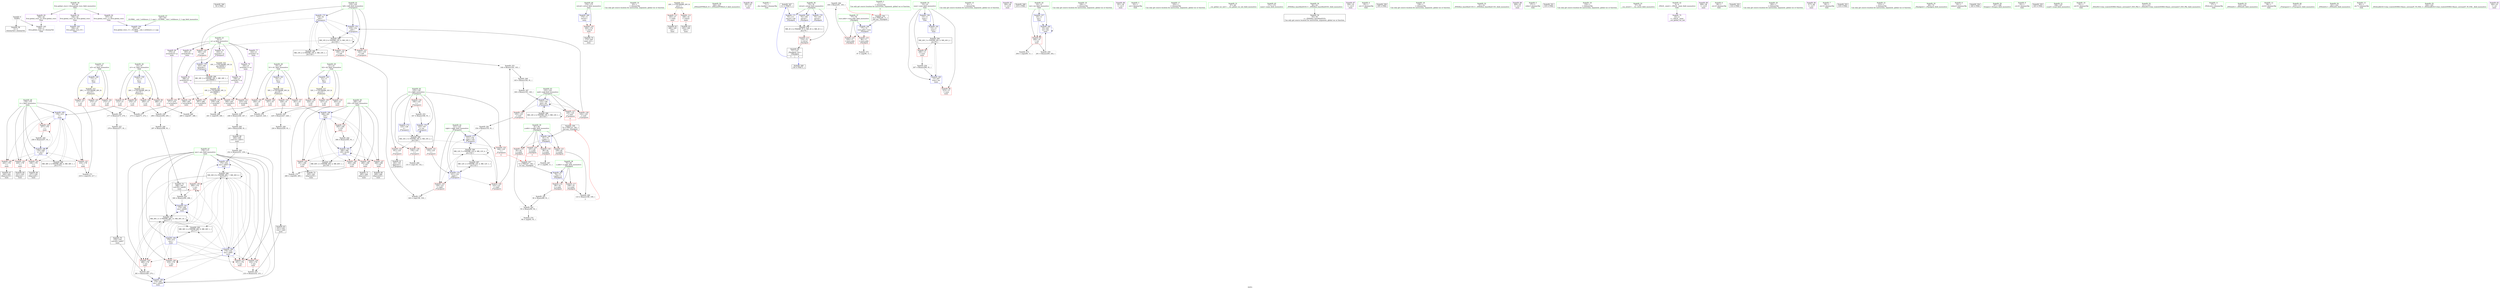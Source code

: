 digraph "SVFG" {
	label="SVFG";

	Node0x55bb566924a0 [shape=record,color=grey,label="{NodeID: 0\nNullPtr}"];
	Node0x55bb566924a0 -> Node0x55bb566b5070[style=solid];
	Node0x55bb566924a0 -> Node0x55bb566bb9f0[style=solid];
	Node0x55bb563a1550 [shape=record,color=black,label="{NodeID: 346\n54 = PHI()\n}"];
	Node0x55bb566b8090 [shape=record,color=grey,label="{NodeID: 263\n248 = Binary(246, 247, )\n}"];
	Node0x55bb566b8090 -> Node0x55bb566b8390[style=solid];
	Node0x55bb566bc650 [shape=record,color=blue,label="{NodeID: 180\n174\<--11\nretval\<--\nmain\n}"];
	Node0x55bb566bc650 -> Node0x55bb566ba010[style=dashed];
	Node0x55bb566b3780 [shape=record,color=red,label="{NodeID: 97\n213\<--15\n\<--a1\nmain\n}"];
	Node0x55bb566b3780 -> Node0x55bb566bca60[style=solid];
	Node0x55bb566a95c0 [shape=record,color=green,label="{NodeID: 14\n43\<--1\n\<--dummyObj\nCan only get source location for instruction, argument, global var or function.}"];
	Node0x55bb566c5120 [shape=record,color=grey,label="{NodeID: 277\n273 = cmp(271, 272, )\n}"];
	Node0x55bb566b42e0 [shape=record,color=red,label="{NodeID: 111\n183\<--27\n\<--stdin\nmain\n}"];
	Node0x55bb566b42e0 -> Node0x55bb566b5410[style=solid];
	Node0x55bb566b2550 [shape=record,color=green,label="{NodeID: 28\n19\<--20\nb1\<--b1_field_insensitive\nGlob }"];
	Node0x55bb566b2550 -> Node0x55bb566b3d30[style=solid];
	Node0x55bb566b2550 -> Node0x55bb566b3e00[style=solid];
	Node0x55bb566b2550 -> Node0x55bb566b3ed0[style=solid];
	Node0x55bb566b2550 -> Node0x55bb566b3fa0[style=solid];
	Node0x55bb566b2550 -> Node0x55bb566bb5f0[style=solid];
	Node0x55bb566b97f0 [shape=record,color=red,label="{NodeID: 125\n139\<--121\n\<--right\n_Z7preparev\n}"];
	Node0x55bb566b97f0 -> Node0x55bb566b8b10[style=solid];
	Node0x55bb566b31a0 [shape=record,color=green,label="{NodeID: 42\n121\<--122\nright\<--right_field_insensitive\n_Z7preparev\n}"];
	Node0x55bb566b31a0 -> Node0x55bb566b97f0[style=solid];
	Node0x55bb566b31a0 -> Node0x55bb566b98c0[style=solid];
	Node0x55bb566b31a0 -> Node0x55bb566bc170[style=solid];
	Node0x55bb566b31a0 -> Node0x55bb566bc3e0[style=solid];
	Node0x55bb566ba350 [shape=record,color=red,label="{NodeID: 139\n299\<--176\n\<--ans\nmain\n}"];
	Node0x55bb566ba350 -> Node0x55bb566c1890[style=solid];
	Node0x55bb566b4e70 [shape=record,color=green,label="{NodeID: 56\n326\<--327\n_ZNSolsEPFRSoS_E\<--_ZNSolsEPFRSoS_E_field_insensitive\n}"];
	Node0x55bb566baeb0 [shape=record,color=red,label="{NodeID: 153\n246\<--245\n\<--arrayidx11\nmain\n}"];
	Node0x55bb566baeb0 -> Node0x55bb566b8090[style=solid];
	Node0x55bb566b5a90 [shape=record,color=black,label="{NodeID: 70\n279\<--278\nconv28\<--add27\nmain\n}"];
	Node0x55bb566b5a90 -> Node0x55bb566c0e10[style=solid];
	Node0x55bb566c1890 [shape=record,color=grey,label="{NodeID: 250\n300 = Binary(299, 298, )\n}"];
	Node0x55bb566c1890 -> Node0x55bb566bcf40[style=solid];
	Node0x55bb566bbbc0 [shape=record,color=blue,label="{NodeID: 167\n79\<--73\nx.addr\<--x\n_Z5judgeiii\n}"];
	Node0x55bb566bbbc0 -> Node0x55bb566b90a0[style=dashed];
	Node0x55bb566bbbc0 -> Node0x55bb566b9170[style=dashed];
	Node0x55bb566b65f0 [shape=record,color=purple,label="{NodeID: 84\n185\<--25\n\<--.str.1\nmain\n}"];
	Node0x55bb566aa770 [shape=record,color=green,label="{NodeID: 1\n7\<--1\n__dso_handle\<--dummyObj\nGlob }"];
	Node0x55bb566e6e60 [shape=record,color=black,label="{NodeID: 347\n111 = PHI(71, )\n}"];
	Node0x55bb566e6e60 -> Node0x55bb566bbf00[style=solid];
	Node0x55bb566b8210 [shape=record,color=grey,label="{NodeID: 264\n106 = Binary(91, 105, )\n|{<s0>3}}"];
	Node0x55bb566b8210:s0 -> Node0x55bb566e7790[style=solid,color=red];
	Node0x55bb566bc720 [shape=record,color=blue,label="{NodeID: 181\n13\<--11\nnum\<--\nmain\n}"];
	Node0x55bb566bc720 -> Node0x55bb566d3110[style=dashed];
	Node0x55bb566b3850 [shape=record,color=red,label="{NodeID: 98\n276\<--15\n\<--a1\nmain\n}"];
	Node0x55bb566b3850 -> Node0x55bb566c2490[style=solid];
	Node0x55bb566a9690 [shape=record,color=green,label="{NodeID: 15\n91\<--1\n\<--dummyObj\nCan only get source location for instruction, argument, global var or function.}"];
	Node0x55bb566b43b0 [shape=record,color=red,label="{NodeID: 112\n189\<--32\n\<--stdout\nmain\n}"];
	Node0x55bb566b43b0 -> Node0x55bb566b54e0[style=solid];
	Node0x55bb566b2620 [shape=record,color=green,label="{NodeID: 29\n21\<--22\nb2\<--b2_field_insensitive\nGlob }"];
	Node0x55bb566b2620 -> Node0x55bb566b4070[style=solid];
	Node0x55bb566b2620 -> Node0x55bb566b4140[style=solid];
	Node0x55bb566b2620 -> Node0x55bb566b4210[style=solid];
	Node0x55bb566b2620 -> Node0x55bb566bb6f0[style=solid];
	Node0x55bb566b98c0 [shape=record,color=red,label="{NodeID: 126\n143\<--121\n\<--right\n_Z7preparev\n}"];
	Node0x55bb566b98c0 -> Node0x55bb566c1a10[style=solid];
	Node0x55bb566b3270 [shape=record,color=green,label="{NodeID: 43\n123\<--124\nmid\<--mid_field_insensitive\n_Z7preparev\n}"];
	Node0x55bb566b3270 -> Node0x55bb566b9990[style=solid];
	Node0x55bb566b3270 -> Node0x55bb566b9a60[style=solid];
	Node0x55bb566b3270 -> Node0x55bb566b9b30[style=solid];
	Node0x55bb566b3270 -> Node0x55bb566bc240[style=solid];
	Node0x55bb566ba420 [shape=record,color=red,label="{NodeID: 140\n319\<--176\n\<--ans\nmain\n}"];
	Node0x55bb566b4f70 [shape=record,color=green,label="{NodeID: 57\n44\<--352\n_GLOBAL__sub_I_withleave_2_1.cpp\<--_GLOBAL__sub_I_withleave_2_1.cpp_field_insensitive\n}"];
	Node0x55bb566b4f70 -> Node0x55bb566bb8f0[style=solid];
	Node0x55bb566baf80 [shape=record,color=red,label="{NodeID: 154\n271\<--270\n\<--arrayidx23\nmain\n}"];
	Node0x55bb566baf80 -> Node0x55bb566c5120[style=solid];
	Node0x55bb566b5b60 [shape=record,color=black,label="{NodeID: 71\n285\<--284\nidxprom31\<--\nmain\n}"];
	Node0x55bb566c1a10 [shape=record,color=grey,label="{NodeID: 251\n144 = Binary(142, 143, )\n}"];
	Node0x55bb566c1a10 -> Node0x55bb566c1590[style=solid];
	Node0x55bb566bbc90 [shape=record,color=blue,label="{NodeID: 168\n81\<--74\ny.addr\<--y\n_Z5judgeiii\n}"];
	Node0x55bb566bbc90 -> Node0x55bb566b9240[style=dashed];
	Node0x55bb566bbc90 -> Node0x55bb566b9310[style=dashed];
	Node0x55bb566bbc90 -> Node0x55bb566b93e0[style=dashed];
	Node0x55bb566bbc90 -> Node0x55bb566b94b0[style=dashed];
	Node0x55bb566b66c0 [shape=record,color=purple,label="{NodeID: 85\n190\<--28\n\<--.str.2\nmain\n}"];
	Node0x55bb566aa630 [shape=record,color=green,label="{NodeID: 2\n11\<--1\n\<--dummyObj\nCan only get source location for instruction, argument, global var or function.|{<s0>4}}"];
	Node0x55bb566aa630:s0 -> Node0x55bb566e7790[style=solid,color=red];
	Node0x55bb566e7050 [shape=record,color=black,label="{NodeID: 348\n210 = PHI()\n}"];
	Node0x55bb566b8390 [shape=record,color=grey,label="{NodeID: 265\n249 = Binary(248, 91, )\n}"];
	Node0x55bb566b8390 -> Node0x55bb566b58f0[style=solid];
	Node0x55bb566bc7f0 [shape=record,color=blue,label="{NodeID: 182\n10\<--201\ntot\<--dec\nmain\n}"];
	Node0x55bb566bc7f0 -> Node0x55bb566b6ea0[style=dashed];
	Node0x55bb566bc7f0 -> Node0x55bb566bc7f0[style=dashed];
	Node0x55bb566b3920 [shape=record,color=red,label="{NodeID: 99\n288\<--15\n\<--a1\nmain\n}"];
	Node0x55bb566b3920 -> Node0x55bb566b8990[style=solid];
	Node0x55bb566a9760 [shape=record,color=green,label="{NodeID: 16\n100\<--1\n\<--dummyObj\nCan only get source location for instruction, argument, global var or function.}"];
	Node0x55bb566ce610 [shape=record,color=black,label="{NodeID: 279\nMR_2V_4 = PHI(MR_2V_5, MR_2V_2, MR_2V_3, )\npts\{76 \}\n}"];
	Node0x55bb566ce610 -> Node0x55bb566b4480[style=dashed];
	Node0x55bb566b4480 [shape=record,color=red,label="{NodeID: 113\n114\<--75\n\<--retval\n_Z5judgeiii\n}"];
	Node0x55bb566b4480 -> Node0x55bb566b5270[style=solid];
	Node0x55bb566b26f0 [shape=record,color=green,label="{NodeID: 30\n42\<--46\nllvm.global_ctors\<--llvm.global_ctors_field_insensitive\nGlob }"];
	Node0x55bb566b26f0 -> Node0x55bb566b6ba0[style=solid];
	Node0x55bb566b26f0 -> Node0x55bb566b6ca0[style=solid];
	Node0x55bb566b26f0 -> Node0x55bb566b6da0[style=solid];
	Node0x55bb566b9990 [shape=record,color=red,label="{NodeID: 127\n149\<--123\n\<--mid\n_Z7preparev\n|{<s0>4}}"];
	Node0x55bb566b9990:s0 -> Node0x55bb566e7be0[style=solid,color=red];
	Node0x55bb566b3340 [shape=record,color=green,label="{NodeID: 44\n125\<--126\ni\<--i_field_insensitive\n_Z7preparev\n}"];
	Node0x55bb566b3340 -> Node0x55bb566b9c00[style=solid];
	Node0x55bb566b3340 -> Node0x55bb566b9cd0[style=solid];
	Node0x55bb566b3340 -> Node0x55bb566b9da0[style=solid];
	Node0x55bb566b3340 -> Node0x55bb566b9e70[style=solid];
	Node0x55bb566b3340 -> Node0x55bb566b9f40[style=solid];
	Node0x55bb566b3340 -> Node0x55bb566bbfd0[style=solid];
	Node0x55bb566b3340 -> Node0x55bb566bc580[style=solid];
	Node0x55bb566ba4f0 [shape=record,color=red,label="{NodeID: 141\n216\<--178\n\<--i\nmain\n}"];
	Node0x55bb566ba4f0 -> Node0x55bb566b8c90[style=solid];
	Node0x55bb566b5070 [shape=record,color=black,label="{NodeID: 58\n2\<--3\ndummyVal\<--dummyVal\n}"];
	Node0x55bb566bb050 [shape=record,color=red,label="{NodeID: 155\n287\<--286\n\<--arrayidx32\nmain\n}"];
	Node0x55bb566bb050 -> Node0x55bb566b8990[style=solid];
	Node0x55bb566b5c30 [shape=record,color=black,label="{NodeID: 72\n292\<--291\nidxprom35\<--\nmain\n}"];
	Node0x55bb566c1b90 [shape=record,color=grey,label="{NodeID: 252\n229 = Binary(227, 228, )\n}"];
	Node0x55bb566c1b90 -> Node0x55bb566c1710[style=solid];
	Node0x55bb566bbd60 [shape=record,color=blue,label="{NodeID: 169\n75\<--100\nretval\<--\n_Z5judgeiii\n}"];
	Node0x55bb566bbd60 -> Node0x55bb566ce610[style=dashed];
	Node0x55bb566b6790 [shape=record,color=purple,label="{NodeID: 86\n191\<--30\n\<--.str.3\nmain\n}"];
	Node0x55bb566aa6c0 [shape=record,color=green,label="{NodeID: 3\n23\<--1\n.str\<--dummyObj\nGlob }"];
	Node0x55bb566e7120 [shape=record,color=black,label="{NodeID: 349\n150 = PHI(71, )\n}"];
	Node0x55bb566b8510 [shape=record,color=grey,label="{NodeID: 266\n131 = cmp(130, 132, )\n}"];
	Node0x55bb566bc8c0 [shape=record,color=blue,label="{NodeID: 183\n13\<--207\nnum\<--inc\nmain\n}"];
	Node0x55bb566bc8c0 -> Node0x55bb566b36b0[style=dashed];
	Node0x55bb566bc8c0 -> Node0x55bb566d3110[style=dashed];
	Node0x55bb566b39f0 [shape=record,color=red,label="{NodeID: 100\n295\<--15\n\<--a1\nmain\n}"];
	Node0x55bb566b39f0 -> Node0x55bb566c2190[style=solid];
	Node0x55bb566b1d60 [shape=record,color=green,label="{NodeID: 17\n103\<--1\n\<--dummyObj\nCan only get source location for instruction, argument, global var or function.}"];
	Node0x55bb566ceb10 [shape=record,color=black,label="{NodeID: 280\nMR_36V_8 = PHI(MR_36V_7, MR_36V_4, )\npts\{177 \}\n}"];
	Node0x55bb566ceb10 -> Node0x55bb566ba0e0[style=dashed];
	Node0x55bb566ceb10 -> Node0x55bb566ba1b0[style=dashed];
	Node0x55bb566ceb10 -> Node0x55bb566ba280[style=dashed];
	Node0x55bb566ceb10 -> Node0x55bb566ba350[style=dashed];
	Node0x55bb566ceb10 -> Node0x55bb566ba420[style=dashed];
	Node0x55bb566ceb10 -> Node0x55bb566bcb30[style=dashed];
	Node0x55bb566ceb10 -> Node0x55bb566bcc00[style=dashed];
	Node0x55bb566ceb10 -> Node0x55bb566bce70[style=dashed];
	Node0x55bb566ceb10 -> Node0x55bb566bcf40[style=dashed];
	Node0x55bb566ceb10 -> Node0x55bb566ceb10[style=dashed];
	Node0x55bb566ceb10 -> Node0x55bb566d3610[style=dashed];
	Node0x55bb566ceb10 -> Node0x55bb566d5810[style=dashed];
	Node0x55bb566b4550 [shape=record,color=red,label="{NodeID: 114\n96\<--77\n\<--turn.addr\n_Z5judgeiii\n}"];
	Node0x55bb566b4550 -> Node0x55bb566b8f90[style=solid];
	Node0x55bb566b27c0 [shape=record,color=green,label="{NodeID: 31\n47\<--48\n__cxx_global_var_init\<--__cxx_global_var_init_field_insensitive\n}"];
	Node0x55bb566d3110 [shape=record,color=black,label="{NodeID: 294\nMR_24V_3 = PHI(MR_24V_4, MR_24V_2, )\npts\{14 \}\n}"];
	Node0x55bb566d3110 -> Node0x55bb566b6f70[style=dashed];
	Node0x55bb566d3110 -> Node0x55bb566bc8c0[style=dashed];
	Node0x55bb566b9a60 [shape=record,color=red,label="{NodeID: 128\n152\<--123\n\<--mid\n_Z7preparev\n}"];
	Node0x55bb566b9a60 -> Node0x55bb566bc310[style=solid];
	Node0x55bb566b3410 [shape=record,color=green,label="{NodeID: 45\n171\<--172\nmain\<--main_field_insensitive\n}"];
	Node0x55bb566ba5c0 [shape=record,color=red,label="{NodeID: 142\n220\<--178\n\<--i\nmain\n}"];
	Node0x55bb566ba5c0 -> Node0x55bb566b55b0[style=solid];
	Node0x55bb566b5170 [shape=record,color=black,label="{NodeID: 59\n55\<--56\n\<--_ZNSt8ios_base4InitD1Ev\nCan only get source location for instruction, argument, global var or function.}"];
	Node0x55bb566d7930 [shape=record,color=yellow,style=double,label="{NodeID: 322\n18V_1 = ENCHI(MR_18V_0)\npts\{90000 \}\nFun[main]|{<s0>7}}"];
	Node0x55bb566d7930:s0 -> Node0x55bb566d1d10[style=dashed,color=red];
	Node0x55bb566bb120 [shape=record,color=red,label="{NodeID: 156\n294\<--293\n\<--arrayidx36\nmain\n}"];
	Node0x55bb566bb120 -> Node0x55bb566c2190[style=solid];
	Node0x55bb566b5d00 [shape=record,color=black,label="{NodeID: 73\n298\<--297\nconv39\<--add38\nmain\n}"];
	Node0x55bb566b5d00 -> Node0x55bb566c1890[style=solid];
	Node0x55bb566c1d10 [shape=record,color=grey,label="{NodeID: 253\n167 = Binary(166, 91, )\n}"];
	Node0x55bb566c1d10 -> Node0x55bb566bc580[style=solid];
	Node0x55bb566bbe30 [shape=record,color=blue,label="{NodeID: 170\n75\<--103\nretval\<--\n_Z5judgeiii\n}"];
	Node0x55bb566bbe30 -> Node0x55bb566ce610[style=dashed];
	Node0x55bb566b6860 [shape=record,color=purple,label="{NodeID: 87\n194\<--33\n\<--.str.4\nmain\n}"];
	Node0x55bb566aa4f0 [shape=record,color=green,label="{NodeID: 4\n25\<--1\n.str.1\<--dummyObj\nGlob }"];
	Node0x55bb566e71f0 [shape=record,color=black,label="{NodeID: 350\n195 = PHI()\n}"];
	Node0x55bb566b8690 [shape=record,color=grey,label="{NodeID: 267\n87 = cmp(86, 11, )\n}"];
	Node0x55bb566bc990 [shape=record,color=blue,label="{NodeID: 184\n176\<--212\nans\<--\nmain\n}"];
	Node0x55bb566bc990 -> Node0x55bb566ba0e0[style=dashed];
	Node0x55bb566bc990 -> Node0x55bb566ba1b0[style=dashed];
	Node0x55bb566bc990 -> Node0x55bb566ba280[style=dashed];
	Node0x55bb566bc990 -> Node0x55bb566ba350[style=dashed];
	Node0x55bb566bc990 -> Node0x55bb566ba420[style=dashed];
	Node0x55bb566bc990 -> Node0x55bb566bcb30[style=dashed];
	Node0x55bb566bc990 -> Node0x55bb566bcc00[style=dashed];
	Node0x55bb566bc990 -> Node0x55bb566bce70[style=dashed];
	Node0x55bb566bc990 -> Node0x55bb566bcf40[style=dashed];
	Node0x55bb566bc990 -> Node0x55bb566ceb10[style=dashed];
	Node0x55bb566bc990 -> Node0x55bb566d3610[style=dashed];
	Node0x55bb566bc990 -> Node0x55bb566d5810[style=dashed];
	Node0x55bb566b3ac0 [shape=record,color=red,label="{NodeID: 101\n217\<--17\n\<--a2\nmain\n}"];
	Node0x55bb566b3ac0 -> Node0x55bb566b8c90[style=solid];
	Node0x55bb566b1df0 [shape=record,color=green,label="{NodeID: 18\n128\<--1\n\<--dummyObj\nCan only get source location for instruction, argument, global var or function.}"];
	Node0x55bb566b4620 [shape=record,color=red,label="{NodeID: 115\n105\<--77\n\<--turn.addr\n_Z5judgeiii\n}"];
	Node0x55bb566b4620 -> Node0x55bb566b8210[style=solid];
	Node0x55bb566b2890 [shape=record,color=green,label="{NodeID: 32\n51\<--52\n_ZNSt8ios_base4InitC1Ev\<--_ZNSt8ios_base4InitC1Ev_field_insensitive\n}"];
	Node0x55bb566d3610 [shape=record,color=black,label="{NodeID: 295\nMR_36V_2 = PHI(MR_36V_9, MR_36V_1, )\npts\{177 \}\n}"];
	Node0x55bb566d3610 -> Node0x55bb566bc990[style=dashed];
	Node0x55bb566b9b30 [shape=record,color=red,label="{NodeID: 129\n155\<--123\n\<--mid\n_Z7preparev\n}"];
	Node0x55bb566b9b30 -> Node0x55bb566c2910[style=solid];
	Node0x55bb566b3510 [shape=record,color=green,label="{NodeID: 46\n174\<--175\nretval\<--retval_field_insensitive\nmain\n}"];
	Node0x55bb566b3510 -> Node0x55bb566ba010[style=solid];
	Node0x55bb566b3510 -> Node0x55bb566bc650[style=solid];
	Node0x55bb566ba690 [shape=record,color=red,label="{NodeID: 143\n236\<--178\n\<--i\nmain\n}"];
	Node0x55bb566ba690 -> Node0x55bb566b5750[style=solid];
	Node0x55bb566b5270 [shape=record,color=black,label="{NodeID: 60\n71\<--114\n_Z5judgeiii_ret\<--\n_Z5judgeiii\n|{<s0>3|<s1>4}}"];
	Node0x55bb566b5270:s0 -> Node0x55bb566e6e60[style=solid,color=blue];
	Node0x55bb566b5270:s1 -> Node0x55bb566e7120[style=solid,color=blue];
	Node0x55bb566bb1f0 [shape=record,color=blue,label="{NodeID: 157\n10\<--11\ntot\<--\nGlob }"];
	Node0x55bb566bb1f0 -> Node0x55bb566b6ea0[style=dashed];
	Node0x55bb566bb1f0 -> Node0x55bb566bc7f0[style=dashed];
	Node0x55bb566b5dd0 [shape=record,color=black,label="{NodeID: 74\n173\<--329\nmain_ret\<--\nmain\n}"];
	Node0x55bb566c1e90 [shape=record,color=grey,label="{NodeID: 254\n207 = Binary(206, 91, )\n}"];
	Node0x55bb566c1e90 -> Node0x55bb566bc8c0[style=solid];
	Node0x55bb566bbf00 [shape=record,color=blue,label="{NodeID: 171\n75\<--111\nretval\<--call\n_Z5judgeiii\n}"];
	Node0x55bb566bbf00 -> Node0x55bb566ce610[style=dashed];
	Node0x55bb566b6930 [shape=record,color=purple,label="{NodeID: 88\n209\<--35\n\<--.str.5\nmain\n}"];
	Node0x55bb566aa580 [shape=record,color=green,label="{NodeID: 5\n27\<--1\nstdin\<--dummyObj\nGlob }"];
	Node0x55bb566e72c0 [shape=record,color=black,label="{NodeID: 351\n310 = PHI()\n}"];
	Node0x55bb566b8810 [shape=record,color=grey,label="{NodeID: 268\n241 = cmp(239, 240, )\n}"];
	Node0x55bb566bca60 [shape=record,color=blue,label="{NodeID: 185\n178\<--213\ni\<--\nmain\n}"];
	Node0x55bb566bca60 -> Node0x55bb566ba4f0[style=dashed];
	Node0x55bb566bca60 -> Node0x55bb566ba5c0[style=dashed];
	Node0x55bb566bca60 -> Node0x55bb566ba690[style=dashed];
	Node0x55bb566bca60 -> Node0x55bb566ba760[style=dashed];
	Node0x55bb566bca60 -> Node0x55bb566ba830[style=dashed];
	Node0x55bb566bca60 -> Node0x55bb566bccd0[style=dashed];
	Node0x55bb566bca60 -> Node0x55bb566d3b10[style=dashed];
	Node0x55bb566b3b90 [shape=record,color=red,label="{NodeID: 102\n272\<--17\n\<--a2\nmain\n}"];
	Node0x55bb566b3b90 -> Node0x55bb566c5120[style=solid];
	Node0x55bb566b1e80 [shape=record,color=green,label="{NodeID: 19\n132\<--1\n\<--dummyObj\nCan only get source location for instruction, argument, global var or function.}"];
	Node0x55bb566b90a0 [shape=record,color=red,label="{NodeID: 116\n89\<--79\n\<--x.addr\n_Z5judgeiii\n}"];
	Node0x55bb566b90a0 -> Node0x55bb566c0b10[style=solid];
	Node0x55bb566b2990 [shape=record,color=green,label="{NodeID: 33\n57\<--58\n__cxa_atexit\<--__cxa_atexit_field_insensitive\n}"];
	Node0x55bb566d3b10 [shape=record,color=black,label="{NodeID: 296\nMR_38V_2 = PHI(MR_38V_4, MR_38V_1, )\npts\{179 \}\n}"];
	Node0x55bb566d3b10 -> Node0x55bb566bca60[style=dashed];
	Node0x55bb566b9c00 [shape=record,color=red,label="{NodeID: 130\n130\<--125\n\<--i\n_Z7preparev\n}"];
	Node0x55bb566b9c00 -> Node0x55bb566b8510[style=solid];
	Node0x55bb566b35e0 [shape=record,color=green,label="{NodeID: 47\n176\<--177\nans\<--ans_field_insensitive\nmain\n}"];
	Node0x55bb566b35e0 -> Node0x55bb566ba0e0[style=solid];
	Node0x55bb566b35e0 -> Node0x55bb566ba1b0[style=solid];
	Node0x55bb566b35e0 -> Node0x55bb566ba280[style=solid];
	Node0x55bb566b35e0 -> Node0x55bb566ba350[style=solid];
	Node0x55bb566b35e0 -> Node0x55bb566ba420[style=solid];
	Node0x55bb566b35e0 -> Node0x55bb566bc990[style=solid];
	Node0x55bb566b35e0 -> Node0x55bb566bcb30[style=solid];
	Node0x55bb566b35e0 -> Node0x55bb566bcc00[style=solid];
	Node0x55bb566b35e0 -> Node0x55bb566bce70[style=solid];
	Node0x55bb566b35e0 -> Node0x55bb566bcf40[style=solid];
	Node0x55bb566ba760 [shape=record,color=red,label="{NodeID: 144\n243\<--178\n\<--i\nmain\n}"];
	Node0x55bb566ba760 -> Node0x55bb566b5820[style=solid];
	Node0x55bb566b5340 [shape=record,color=black,label="{NodeID: 61\n162\<--161\nidxprom\<--\n_Z7preparev\n}"];
	Node0x55bb566c0b10 [shape=record,color=grey,label="{NodeID: 241\n90 = Binary(89, 91, )\n}"];
	Node0x55bb566c0b10 -> Node0x55bb566c0c90[style=solid];
	Node0x55bb566bb2f0 [shape=record,color=blue,label="{NodeID: 158\n13\<--11\nnum\<--\nGlob }"];
	Node0x55bb566bb2f0 -> Node0x55bb566bc720[style=dashed];
	Node0x55bb566b5ea0 [shape=record,color=purple,label="{NodeID: 75\n53\<--4\n\<--_ZStL8__ioinit\n__cxx_global_var_init\n}"];
	Node0x55bb566c2010 [shape=record,color=grey,label="{NodeID: 255\n233 = Binary(232, 231, )\n}"];
	Node0x55bb566c2010 -> Node0x55bb566bcb30[style=solid];
	Node0x55bb566bbfd0 [shape=record,color=blue,label="{NodeID: 172\n125\<--128\ni\<--\n_Z7preparev\n}"];
	Node0x55bb566bbfd0 -> Node0x55bb566d1810[style=dashed];
	Node0x55bb566b6a00 [shape=record,color=purple,label="{NodeID: 89\n309\<--38\n\<--.str.6\nmain\n}"];
	Node0x55bb566a40c0 [shape=record,color=green,label="{NodeID: 6\n28\<--1\n.str.2\<--dummyObj\nGlob }"];
	Node0x55bb566e73c0 [shape=record,color=black,label="{NodeID: 352\n314 = PHI()\n}"];
	Node0x55bb566b8990 [shape=record,color=grey,label="{NodeID: 269\n289 = cmp(287, 288, )\n}"];
	Node0x55bb566bcb30 [shape=record,color=blue,label="{NodeID: 186\n176\<--233\nans\<--add5\nmain\n}"];
	Node0x55bb566bcb30 -> Node0x55bb566ba0e0[style=dashed];
	Node0x55bb566bcb30 -> Node0x55bb566ba1b0[style=dashed];
	Node0x55bb566bcb30 -> Node0x55bb566ba280[style=dashed];
	Node0x55bb566bcb30 -> Node0x55bb566ba350[style=dashed];
	Node0x55bb566bcb30 -> Node0x55bb566ba420[style=dashed];
	Node0x55bb566bcb30 -> Node0x55bb566bcb30[style=dashed];
	Node0x55bb566bcb30 -> Node0x55bb566bcc00[style=dashed];
	Node0x55bb566bcb30 -> Node0x55bb566bce70[style=dashed];
	Node0x55bb566bcb30 -> Node0x55bb566bcf40[style=dashed];
	Node0x55bb566bcb30 -> Node0x55bb566ceb10[style=dashed];
	Node0x55bb566bcb30 -> Node0x55bb566d3610[style=dashed];
	Node0x55bb566bcb30 -> Node0x55bb566d5810[style=dashed];
	Node0x55bb566b3c60 [shape=record,color=red,label="{NodeID: 103\n275\<--17\n\<--a2\nmain\n}"];
	Node0x55bb566b3c60 -> Node0x55bb566c2490[style=solid];
	Node0x55bb566b1f10 [shape=record,color=green,label="{NodeID: 20\n202\<--1\n\<--dummyObj\nCan only get source location for instruction, argument, global var or function.}"];
	Node0x55bb566b9170 [shape=record,color=red,label="{NodeID: 117\n108\<--79\n\<--x.addr\n_Z5judgeiii\n}"];
	Node0x55bb566b9170 -> Node0x55bb566c2790[style=solid];
	Node0x55bb566b2a90 [shape=record,color=green,label="{NodeID: 34\n56\<--62\n_ZNSt8ios_base4InitD1Ev\<--_ZNSt8ios_base4InitD1Ev_field_insensitive\n}"];
	Node0x55bb566b2a90 -> Node0x55bb566b5170[style=solid];
	Node0x55bb566d4010 [shape=record,color=black,label="{NodeID: 297\nMR_40V_2 = PHI(MR_40V_4, MR_40V_1, )\npts\{181 \}\n}"];
	Node0x55bb566d4010 -> Node0x55bb566bcda0[style=dashed];
	Node0x55bb566b9cd0 [shape=record,color=red,label="{NodeID: 131\n135\<--125\n\<--i\n_Z7preparev\n}"];
	Node0x55bb566b9cd0 -> Node0x55bb566bc170[style=solid];
	Node0x55bb566b46d0 [shape=record,color=green,label="{NodeID: 48\n178\<--179\ni\<--i_field_insensitive\nmain\n}"];
	Node0x55bb566b46d0 -> Node0x55bb566ba4f0[style=solid];
	Node0x55bb566b46d0 -> Node0x55bb566ba5c0[style=solid];
	Node0x55bb566b46d0 -> Node0x55bb566ba690[style=solid];
	Node0x55bb566b46d0 -> Node0x55bb566ba760[style=solid];
	Node0x55bb566b46d0 -> Node0x55bb566ba830[style=solid];
	Node0x55bb566b46d0 -> Node0x55bb566bca60[style=solid];
	Node0x55bb566b46d0 -> Node0x55bb566bccd0[style=solid];
	Node0x55bb566d6f60 [shape=record,color=yellow,style=double,label="{NodeID: 311\n20V_1 = ENCHI(MR_20V_0)\npts\{1 \}\nFun[main]}"];
	Node0x55bb566d6f60 -> Node0x55bb566b42e0[style=dashed];
	Node0x55bb566d6f60 -> Node0x55bb566b43b0[style=dashed];
	Node0x55bb566ba830 [shape=record,color=red,label="{NodeID: 145\n257\<--178\n\<--i\nmain\n}"];
	Node0x55bb566ba830 -> Node0x55bb566c1110[style=solid];
	Node0x55bb566b5410 [shape=record,color=black,label="{NodeID: 62\n186\<--183\ncall\<--\nmain\n}"];
	Node0x55bb566c0c90 [shape=record,color=grey,label="{NodeID: 242\n93 = Binary(90, 92, )\n}"];
	Node0x55bb566c0c90 -> Node0x55bb566c4ca0[style=solid];
	Node0x55bb566bb3f0 [shape=record,color=blue,label="{NodeID: 159\n15\<--11\na1\<--\nGlob }"];
	Node0x55bb566bb3f0 -> Node0x55bb566d7230[style=dashed];
	Node0x55bb566b5f70 [shape=record,color=purple,label="{NodeID: 76\n163\<--8\narrayidx\<--p\n_Z7preparev\n}"];
	Node0x55bb566b5f70 -> Node0x55bb566bc4b0[style=solid];
	Node0x55bb566c2190 [shape=record,color=grey,label="{NodeID: 256\n296 = Binary(294, 295, )\n}"];
	Node0x55bb566c2190 -> Node0x55bb566c1290[style=solid];
	Node0x55bb566bc0a0 [shape=record,color=blue,label="{NodeID: 173\n119\<--91\nleft\<--\n_Z7preparev\n}"];
	Node0x55bb566bc0a0 -> Node0x55bb566b9580[style=dashed];
	Node0x55bb566bc0a0 -> Node0x55bb566b9650[style=dashed];
	Node0x55bb566bc0a0 -> Node0x55bb566b9720[style=dashed];
	Node0x55bb566bc0a0 -> Node0x55bb566bc310[style=dashed];
	Node0x55bb566bc0a0 -> Node0x55bb566d0910[style=dashed];
	Node0x55bb566bc0a0 -> Node0x55bb566d5220[style=dashed];
	Node0x55bb566b6ad0 [shape=record,color=purple,label="{NodeID: 90\n317\<--40\n\<--.str.7\nmain\n}"];
	Node0x55bb566a4150 [shape=record,color=green,label="{NodeID: 7\n30\<--1\n.str.3\<--dummyObj\nGlob }"];
	Node0x55bb566e74c0 [shape=record,color=black,label="{NodeID: 353\n318 = PHI()\n}"];
	Node0x55bb566b8b10 [shape=record,color=grey,label="{NodeID: 270\n140 = cmp(138, 139, )\n}"];
	Node0x55bb566bcc00 [shape=record,color=blue,label="{NodeID: 187\n176\<--252\nans\<--add15\nmain\n}"];
	Node0x55bb566bcc00 -> Node0x55bb566ceb10[style=dashed];
	Node0x55bb566b3d30 [shape=record,color=red,label="{NodeID: 104\n228\<--19\n\<--b1\nmain\n}"];
	Node0x55bb566b3d30 -> Node0x55bb566c1b90[style=solid];
	Node0x55bb566b1fa0 [shape=record,color=green,label="{NodeID: 21\n212\<--1\n\<--dummyObj\nCan only get source location for instruction, argument, global var or function.}"];
	Node0x55bb566b9240 [shape=record,color=red,label="{NodeID: 118\n86\<--81\n\<--y.addr\n_Z5judgeiii\n}"];
	Node0x55bb566b9240 -> Node0x55bb566b8690[style=solid];
	Node0x55bb566b2b90 [shape=record,color=green,label="{NodeID: 35\n69\<--70\n_Z5judgeiii\<--_Z5judgeiii_field_insensitive\n}"];
	Node0x55bb566b9da0 [shape=record,color=red,label="{NodeID: 132\n148\<--125\n\<--i\n_Z7preparev\n|{<s0>4}}"];
	Node0x55bb566b9da0:s0 -> Node0x55bb566e7a60[style=solid,color=red];
	Node0x55bb566b47a0 [shape=record,color=green,label="{NodeID: 49\n180\<--181\ni18\<--i18_field_insensitive\nmain\n}"];
	Node0x55bb566b47a0 -> Node0x55bb566ba900[style=solid];
	Node0x55bb566b47a0 -> Node0x55bb566ba9d0[style=solid];
	Node0x55bb566b47a0 -> Node0x55bb566baaa0[style=solid];
	Node0x55bb566b47a0 -> Node0x55bb566bab70[style=solid];
	Node0x55bb566b47a0 -> Node0x55bb566bac40[style=solid];
	Node0x55bb566b47a0 -> Node0x55bb566bcda0[style=solid];
	Node0x55bb566b47a0 -> Node0x55bb566b7040[style=solid];
	Node0x55bb566ba900 [shape=record,color=red,label="{NodeID: 146\n264\<--180\n\<--i18\nmain\n}"];
	Node0x55bb566ba900 -> Node0x55bb566c4e20[style=solid];
	Node0x55bb566b54e0 [shape=record,color=black,label="{NodeID: 63\n192\<--189\ncall1\<--\nmain\n}"];
	Node0x55bb566c0e10 [shape=record,color=grey,label="{NodeID: 243\n281 = Binary(280, 279, )\n}"];
	Node0x55bb566c0e10 -> Node0x55bb566bce70[style=solid];
	Node0x55bb566bb4f0 [shape=record,color=blue,label="{NodeID: 160\n17\<--11\na2\<--\nGlob }"];
	Node0x55bb566bb4f0 -> Node0x55bb566d7310[style=dashed];
	Node0x55bb566b6040 [shape=record,color=purple,label="{NodeID: 77\n222\<--8\narrayidx\<--p\nmain\n}"];
	Node0x55bb566b6040 -> Node0x55bb566bad10[style=solid];
	Node0x55bb566c2310 [shape=record,color=grey,label="{NodeID: 257\n278 = Binary(277, 91, )\n}"];
	Node0x55bb566c2310 -> Node0x55bb566b5a90[style=solid];
	Node0x55bb566bc170 [shape=record,color=blue,label="{NodeID: 174\n121\<--135\nright\<--\n_Z7preparev\n}"];
	Node0x55bb566bc170 -> Node0x55bb566b97f0[style=dashed];
	Node0x55bb566bc170 -> Node0x55bb566b98c0[style=dashed];
	Node0x55bb566bc170 -> Node0x55bb566bc3e0[style=dashed];
	Node0x55bb566bc170 -> Node0x55bb566d0e10[style=dashed];
	Node0x55bb566bc170 -> Node0x55bb566d5310[style=dashed];
	Node0x55bb566b6ba0 [shape=record,color=purple,label="{NodeID: 91\n356\<--42\nllvm.global_ctors_0\<--llvm.global_ctors\nGlob }"];
	Node0x55bb566b6ba0 -> Node0x55bb566bb7f0[style=solid];
	Node0x55bb566926a0 [shape=record,color=green,label="{NodeID: 8\n32\<--1\nstdout\<--dummyObj\nGlob }"];
	Node0x55bb566e75c0 [shape=record,color=black,label="{NodeID: 354\n320 = PHI()\n}"];
	Node0x55bb566b8c90 [shape=record,color=grey,label="{NodeID: 271\n218 = cmp(216, 217, )\n}"];
	Node0x55bb566bccd0 [shape=record,color=blue,label="{NodeID: 188\n178\<--258\ni\<--inc17\nmain\n}"];
	Node0x55bb566bccd0 -> Node0x55bb566ba4f0[style=dashed];
	Node0x55bb566bccd0 -> Node0x55bb566ba5c0[style=dashed];
	Node0x55bb566bccd0 -> Node0x55bb566ba690[style=dashed];
	Node0x55bb566bccd0 -> Node0x55bb566ba760[style=dashed];
	Node0x55bb566bccd0 -> Node0x55bb566ba830[style=dashed];
	Node0x55bb566bccd0 -> Node0x55bb566bccd0[style=dashed];
	Node0x55bb566bccd0 -> Node0x55bb566d3b10[style=dashed];
	Node0x55bb566b3e00 [shape=record,color=red,label="{NodeID: 105\n240\<--19\n\<--b1\nmain\n}"];
	Node0x55bb566b3e00 -> Node0x55bb566b8810[style=solid];
	Node0x55bb566b2070 [shape=record,color=green,label="{NodeID: 22\n4\<--6\n_ZStL8__ioinit\<--_ZStL8__ioinit_field_insensitive\nGlob }"];
	Node0x55bb566b2070 -> Node0x55bb566b5ea0[style=solid];
	Node0x55bb566b9310 [shape=record,color=red,label="{NodeID: 119\n92\<--81\n\<--y.addr\n_Z5judgeiii\n}"];
	Node0x55bb566b9310 -> Node0x55bb566c0c90[style=solid];
	Node0x55bb566b2c90 [shape=record,color=green,label="{NodeID: 36\n75\<--76\nretval\<--retval_field_insensitive\n_Z5judgeiii\n}"];
	Node0x55bb566b2c90 -> Node0x55bb566b4480[style=solid];
	Node0x55bb566b2c90 -> Node0x55bb566bbd60[style=solid];
	Node0x55bb566b2c90 -> Node0x55bb566bbe30[style=solid];
	Node0x55bb566b2c90 -> Node0x55bb566bbf00[style=solid];
	Node0x55bb566d5220 [shape=record,color=black,label="{NodeID: 299\nMR_10V_6 = PHI(MR_10V_4, MR_10V_5, )\npts\{120 \}\n}"];
	Node0x55bb566d5220 -> Node0x55bb566b9580[style=dashed];
	Node0x55bb566d5220 -> Node0x55bb566b9650[style=dashed];
	Node0x55bb566d5220 -> Node0x55bb566b9720[style=dashed];
	Node0x55bb566d5220 -> Node0x55bb566bc310[style=dashed];
	Node0x55bb566d5220 -> Node0x55bb566d0910[style=dashed];
	Node0x55bb566d5220 -> Node0x55bb566d5220[style=dashed];
	Node0x55bb566b9e70 [shape=record,color=red,label="{NodeID: 133\n161\<--125\n\<--i\n_Z7preparev\n}"];
	Node0x55bb566b9e70 -> Node0x55bb566b5340[style=solid];
	Node0x55bb566b4870 [shape=record,color=green,label="{NodeID: 50\n187\<--188\nfreopen\<--freopen_field_insensitive\n}"];
	Node0x55bb566ba9d0 [shape=record,color=red,label="{NodeID: 147\n268\<--180\n\<--i18\nmain\n}"];
	Node0x55bb566ba9d0 -> Node0x55bb566b59c0[style=solid];
	Node0x55bb566b55b0 [shape=record,color=black,label="{NodeID: 64\n221\<--220\nidxprom\<--\nmain\n}"];
	Node0x55bb566c0f90 [shape=record,color=grey,label="{NodeID: 244\n306 = Binary(305, 91, )\n}"];
	Node0x55bb566c0f90 -> Node0x55bb566b7040[style=solid];
	Node0x55bb566bb5f0 [shape=record,color=blue,label="{NodeID: 161\n19\<--11\nb1\<--\nGlob }"];
	Node0x55bb566bb5f0 -> Node0x55bb566d73f0[style=dashed];
	Node0x55bb566b6110 [shape=record,color=purple,label="{NodeID: 78\n238\<--8\narrayidx7\<--p\nmain\n}"];
	Node0x55bb566b6110 -> Node0x55bb566bade0[style=solid];
	Node0x55bb566c2490 [shape=record,color=grey,label="{NodeID: 258\n277 = Binary(275, 276, )\n}"];
	Node0x55bb566c2490 -> Node0x55bb566c2310[style=solid];
	Node0x55bb566bc240 [shape=record,color=blue,label="{NodeID: 175\n123\<--146\nmid\<--div\n_Z7preparev\n}"];
	Node0x55bb566bc240 -> Node0x55bb566b9990[style=dashed];
	Node0x55bb566bc240 -> Node0x55bb566b9a60[style=dashed];
	Node0x55bb566bc240 -> Node0x55bb566b9b30[style=dashed];
	Node0x55bb566bc240 -> Node0x55bb566bc240[style=dashed];
	Node0x55bb566bc240 -> Node0x55bb566d1310[style=dashed];
	Node0x55bb566b6ca0 [shape=record,color=purple,label="{NodeID: 92\n357\<--42\nllvm.global_ctors_1\<--llvm.global_ctors\nGlob }"];
	Node0x55bb566b6ca0 -> Node0x55bb566bb8f0[style=solid];
	Node0x55bb56692730 [shape=record,color=green,label="{NodeID: 9\n33\<--1\n.str.4\<--dummyObj\nGlob }"];
	Node0x55bb566e76c0 [shape=record,color=black,label="{NodeID: 355\n323 = PHI()\n}"];
	Node0x55bb566b8e10 [shape=record,color=grey,label="{NodeID: 272\n204 = cmp(200, 11, )\n}"];
	Node0x55bb566bcda0 [shape=record,color=blue,label="{NodeID: 189\n180\<--261\ni18\<--\nmain\n}"];
	Node0x55bb566bcda0 -> Node0x55bb566ba900[style=dashed];
	Node0x55bb566bcda0 -> Node0x55bb566ba9d0[style=dashed];
	Node0x55bb566bcda0 -> Node0x55bb566baaa0[style=dashed];
	Node0x55bb566bcda0 -> Node0x55bb566bab70[style=dashed];
	Node0x55bb566bcda0 -> Node0x55bb566bac40[style=dashed];
	Node0x55bb566bcda0 -> Node0x55bb566b7040[style=dashed];
	Node0x55bb566bcda0 -> Node0x55bb566d4010[style=dashed];
	Node0x55bb566b3ed0 [shape=record,color=red,label="{NodeID: 106\n247\<--19\n\<--b1\nmain\n}"];
	Node0x55bb566b3ed0 -> Node0x55bb566b8090[style=solid];
	Node0x55bb566b2140 [shape=record,color=green,label="{NodeID: 23\n8\<--9\np\<--p_field_insensitive\nGlob }"];
	Node0x55bb566b2140 -> Node0x55bb566b5f70[style=solid];
	Node0x55bb566b2140 -> Node0x55bb566b6040[style=solid];
	Node0x55bb566b2140 -> Node0x55bb566b6110[style=solid];
	Node0x55bb566b2140 -> Node0x55bb566b61e0[style=solid];
	Node0x55bb566b2140 -> Node0x55bb566b62b0[style=solid];
	Node0x55bb566b2140 -> Node0x55bb566b6380[style=solid];
	Node0x55bb566b2140 -> Node0x55bb566b6450[style=solid];
	Node0x55bb566d0910 [shape=record,color=black,label="{NodeID: 286\nMR_10V_2 = PHI(MR_10V_4, MR_10V_1, )\npts\{120 \}\n}"];
	Node0x55bb566d0910 -> Node0x55bb566bc0a0[style=dashed];
	Node0x55bb566b93e0 [shape=record,color=red,label="{NodeID: 120\n107\<--81\n\<--y.addr\n_Z5judgeiii\n|{<s0>3}}"];
	Node0x55bb566b93e0:s0 -> Node0x55bb566e7a60[style=solid,color=red];
	Node0x55bb566b2d60 [shape=record,color=green,label="{NodeID: 37\n77\<--78\nturn.addr\<--turn.addr_field_insensitive\n_Z5judgeiii\n}"];
	Node0x55bb566b2d60 -> Node0x55bb566b4550[style=solid];
	Node0x55bb566b2d60 -> Node0x55bb566b4620[style=solid];
	Node0x55bb566b2d60 -> Node0x55bb566bbaf0[style=solid];
	Node0x55bb566d5310 [shape=record,color=black,label="{NodeID: 300\nMR_12V_5 = PHI(MR_12V_6, MR_12V_4, )\npts\{122 \}\n}"];
	Node0x55bb566d5310 -> Node0x55bb566b97f0[style=dashed];
	Node0x55bb566d5310 -> Node0x55bb566b98c0[style=dashed];
	Node0x55bb566d5310 -> Node0x55bb566bc3e0[style=dashed];
	Node0x55bb566d5310 -> Node0x55bb566d0e10[style=dashed];
	Node0x55bb566d5310 -> Node0x55bb566d5310[style=dashed];
	Node0x55bb566b9f40 [shape=record,color=red,label="{NodeID: 134\n166\<--125\n\<--i\n_Z7preparev\n}"];
	Node0x55bb566b9f40 -> Node0x55bb566c1d10[style=solid];
	Node0x55bb566b4970 [shape=record,color=green,label="{NodeID: 51\n196\<--197\nscanf\<--scanf_field_insensitive\n}"];
	Node0x55bb566d7230 [shape=record,color=yellow,style=double,label="{NodeID: 314\n26V_1 = ENCHI(MR_26V_0)\npts\{16 \}\nFun[main]}"];
	Node0x55bb566d7230 -> Node0x55bb566b3780[style=dashed];
	Node0x55bb566d7230 -> Node0x55bb566b3850[style=dashed];
	Node0x55bb566d7230 -> Node0x55bb566b3920[style=dashed];
	Node0x55bb566d7230 -> Node0x55bb566b39f0[style=dashed];
	Node0x55bb566baaa0 [shape=record,color=red,label="{NodeID: 148\n284\<--180\n\<--i18\nmain\n}"];
	Node0x55bb566baaa0 -> Node0x55bb566b5b60[style=solid];
	Node0x55bb566b5680 [shape=record,color=black,label="{NodeID: 65\n231\<--230\nconv\<--add\nmain\n}"];
	Node0x55bb566b5680 -> Node0x55bb566c2010[style=solid];
	Node0x55bb566c1110 [shape=record,color=grey,label="{NodeID: 245\n258 = Binary(257, 91, )\n}"];
	Node0x55bb566c1110 -> Node0x55bb566bccd0[style=solid];
	Node0x55bb566bb6f0 [shape=record,color=blue,label="{NodeID: 162\n21\<--11\nb2\<--\nGlob }"];
	Node0x55bb566bb6f0 -> Node0x55bb566d74d0[style=dashed];
	Node0x55bb566b61e0 [shape=record,color=purple,label="{NodeID: 79\n245\<--8\narrayidx11\<--p\nmain\n}"];
	Node0x55bb566b61e0 -> Node0x55bb566baeb0[style=solid];
	Node0x55bb566c2610 [shape=record,color=grey,label="{NodeID: 259\n201 = Binary(200, 202, )\n}"];
	Node0x55bb566c2610 -> Node0x55bb566bc7f0[style=solid];
	Node0x55bb566bc310 [shape=record,color=blue,label="{NodeID: 176\n119\<--152\nleft\<--\n_Z7preparev\n}"];
	Node0x55bb566bc310 -> Node0x55bb566d5220[style=dashed];
	Node0x55bb566b6da0 [shape=record,color=purple,label="{NodeID: 93\n358\<--42\nllvm.global_ctors_2\<--llvm.global_ctors\nGlob }"];
	Node0x55bb566b6da0 -> Node0x55bb566bb9f0[style=solid];
	Node0x55bb566927c0 [shape=record,color=green,label="{NodeID: 10\n35\<--1\n.str.5\<--dummyObj\nGlob }"];
	Node0x55bb566e7790 [shape=record,color=black,label="{NodeID: 356\n72 = PHI(106, 11, )\n0th arg _Z5judgeiii }"];
	Node0x55bb566e7790 -> Node0x55bb566bbaf0[style=solid];
	Node0x55bb566b8f90 [shape=record,color=grey,label="{NodeID: 273\n97 = cmp(96, 11, )\n}"];
	Node0x55bb566bce70 [shape=record,color=blue,label="{NodeID: 190\n176\<--281\nans\<--add29\nmain\n}"];
	Node0x55bb566bce70 -> Node0x55bb566d5810[style=dashed];
	Node0x55bb566b3fa0 [shape=record,color=red,label="{NodeID: 107\n261\<--19\n\<--b1\nmain\n}"];
	Node0x55bb566b3fa0 -> Node0x55bb566bcda0[style=solid];
	Node0x55bb566b2210 [shape=record,color=green,label="{NodeID: 24\n10\<--12\ntot\<--tot_field_insensitive\nGlob }"];
	Node0x55bb566b2210 -> Node0x55bb566b6ea0[style=solid];
	Node0x55bb566b2210 -> Node0x55bb566bb1f0[style=solid];
	Node0x55bb566b2210 -> Node0x55bb566bc7f0[style=solid];
	Node0x55bb566d0e10 [shape=record,color=black,label="{NodeID: 287\nMR_12V_2 = PHI(MR_12V_4, MR_12V_1, )\npts\{122 \}\n}"];
	Node0x55bb566d0e10 -> Node0x55bb566bc170[style=dashed];
	Node0x55bb566b94b0 [shape=record,color=red,label="{NodeID: 121\n109\<--81\n\<--y.addr\n_Z5judgeiii\n}"];
	Node0x55bb566b94b0 -> Node0x55bb566c2790[style=solid];
	Node0x55bb566b2e30 [shape=record,color=green,label="{NodeID: 38\n79\<--80\nx.addr\<--x.addr_field_insensitive\n_Z5judgeiii\n}"];
	Node0x55bb566b2e30 -> Node0x55bb566b90a0[style=solid];
	Node0x55bb566b2e30 -> Node0x55bb566b9170[style=solid];
	Node0x55bb566b2e30 -> Node0x55bb566bbbc0[style=solid];
	Node0x55bb566d5810 [shape=record,color=black,label="{NodeID: 301\nMR_36V_11 = PHI(MR_36V_13, MR_36V_10, )\npts\{177 \}\n}"];
	Node0x55bb566d5810 -> Node0x55bb566ba280[style=dashed];
	Node0x55bb566d5810 -> Node0x55bb566ba350[style=dashed];
	Node0x55bb566d5810 -> Node0x55bb566ba420[style=dashed];
	Node0x55bb566d5810 -> Node0x55bb566bce70[style=dashed];
	Node0x55bb566d5810 -> Node0x55bb566bcf40[style=dashed];
	Node0x55bb566d5810 -> Node0x55bb566d3610[style=dashed];
	Node0x55bb566d5810 -> Node0x55bb566d5810[style=dashed];
	Node0x55bb566ba010 [shape=record,color=red,label="{NodeID: 135\n329\<--174\n\<--retval\nmain\n}"];
	Node0x55bb566ba010 -> Node0x55bb566b5dd0[style=solid];
	Node0x55bb566b4a70 [shape=record,color=green,label="{NodeID: 52\n311\<--312\n_ZStlsISt11char_traitsIcEERSt13basic_ostreamIcT_ES5_PKc\<--_ZStlsISt11char_traitsIcEERSt13basic_ostreamIcT_ES5_PKc_field_insensitive\n}"];
	Node0x55bb566d7310 [shape=record,color=yellow,style=double,label="{NodeID: 315\n28V_1 = ENCHI(MR_28V_0)\npts\{18 \}\nFun[main]}"];
	Node0x55bb566d7310 -> Node0x55bb566b3ac0[style=dashed];
	Node0x55bb566d7310 -> Node0x55bb566b3b90[style=dashed];
	Node0x55bb566d7310 -> Node0x55bb566b3c60[style=dashed];
	Node0x55bb566bab70 [shape=record,color=red,label="{NodeID: 149\n291\<--180\n\<--i18\nmain\n}"];
	Node0x55bb566bab70 -> Node0x55bb566b5c30[style=solid];
	Node0x55bb566b5750 [shape=record,color=black,label="{NodeID: 66\n237\<--236\nidxprom6\<--\nmain\n}"];
	Node0x55bb566c1290 [shape=record,color=grey,label="{NodeID: 246\n297 = Binary(296, 91, )\n}"];
	Node0x55bb566c1290 -> Node0x55bb566b5d00[style=solid];
	Node0x55bb566bb7f0 [shape=record,color=blue,label="{NodeID: 163\n356\<--43\nllvm.global_ctors_0\<--\nGlob }"];
	Node0x55bb566b62b0 [shape=record,color=purple,label="{NodeID: 80\n270\<--8\narrayidx23\<--p\nmain\n}"];
	Node0x55bb566b62b0 -> Node0x55bb566baf80[style=solid];
	Node0x55bb566c2790 [shape=record,color=grey,label="{NodeID: 260\n110 = Binary(108, 109, )\n|{<s0>3}}"];
	Node0x55bb566c2790:s0 -> Node0x55bb566e7be0[style=solid,color=red];
	Node0x55bb566bc3e0 [shape=record,color=blue,label="{NodeID: 177\n121\<--156\nright\<--sub\n_Z7preparev\n}"];
	Node0x55bb566bc3e0 -> Node0x55bb566d5310[style=dashed];
	Node0x55bb566b6ea0 [shape=record,color=red,label="{NodeID: 94\n200\<--10\n\<--tot\nmain\n}"];
	Node0x55bb566b6ea0 -> Node0x55bb566c2610[style=solid];
	Node0x55bb566b6ea0 -> Node0x55bb566b8e10[style=solid];
	Node0x55bb56692850 [shape=record,color=green,label="{NodeID: 11\n37\<--1\n_ZSt4cout\<--dummyObj\nGlob }"];
	Node0x55bb566e7a60 [shape=record,color=black,label="{NodeID: 357\n73 = PHI(107, 148, )\n1st arg _Z5judgeiii }"];
	Node0x55bb566e7a60 -> Node0x55bb566bbbc0[style=solid];
	Node0x55bb566c4ca0 [shape=record,color=grey,label="{NodeID: 274\n94 = cmp(93, 91, )\n}"];
	Node0x55bb566bcf40 [shape=record,color=blue,label="{NodeID: 191\n176\<--300\nans\<--add40\nmain\n}"];
	Node0x55bb566bcf40 -> Node0x55bb566d5810[style=dashed];
	Node0x55bb566b4070 [shape=record,color=red,label="{NodeID: 108\n224\<--21\n\<--b2\nmain\n}"];
	Node0x55bb566b4070 -> Node0x55bb566c4fa0[style=solid];
	Node0x55bb566b22e0 [shape=record,color=green,label="{NodeID: 25\n13\<--14\nnum\<--num_field_insensitive\nGlob }"];
	Node0x55bb566b22e0 -> Node0x55bb566b6f70[style=solid];
	Node0x55bb566b22e0 -> Node0x55bb566b36b0[style=solid];
	Node0x55bb566b22e0 -> Node0x55bb566bb2f0[style=solid];
	Node0x55bb566b22e0 -> Node0x55bb566bc720[style=solid];
	Node0x55bb566b22e0 -> Node0x55bb566bc8c0[style=solid];
	Node0x55bb566d1310 [shape=record,color=black,label="{NodeID: 288\nMR_14V_2 = PHI(MR_14V_3, MR_14V_1, )\npts\{124 \}\n}"];
	Node0x55bb566d1310 -> Node0x55bb566bc240[style=dashed];
	Node0x55bb566d1310 -> Node0x55bb566d1310[style=dashed];
	Node0x55bb566b9580 [shape=record,color=red,label="{NodeID: 122\n138\<--119\n\<--left\n_Z7preparev\n}"];
	Node0x55bb566b9580 -> Node0x55bb566b8b10[style=solid];
	Node0x55bb566b2f00 [shape=record,color=green,label="{NodeID: 39\n81\<--82\ny.addr\<--y.addr_field_insensitive\n_Z5judgeiii\n}"];
	Node0x55bb566b2f00 -> Node0x55bb566b9240[style=solid];
	Node0x55bb566b2f00 -> Node0x55bb566b9310[style=solid];
	Node0x55bb566b2f00 -> Node0x55bb566b93e0[style=solid];
	Node0x55bb566b2f00 -> Node0x55bb566b94b0[style=solid];
	Node0x55bb566b2f00 -> Node0x55bb566bbc90[style=solid];
	Node0x55bb566ba0e0 [shape=record,color=red,label="{NodeID: 136\n232\<--176\n\<--ans\nmain\n}"];
	Node0x55bb566ba0e0 -> Node0x55bb566c2010[style=solid];
	Node0x55bb566b4b70 [shape=record,color=green,label="{NodeID: 53\n315\<--316\n_ZNSolsEi\<--_ZNSolsEi_field_insensitive\n}"];
	Node0x55bb566d73f0 [shape=record,color=yellow,style=double,label="{NodeID: 316\n30V_1 = ENCHI(MR_30V_0)\npts\{20 \}\nFun[main]}"];
	Node0x55bb566d73f0 -> Node0x55bb566b3d30[style=dashed];
	Node0x55bb566d73f0 -> Node0x55bb566b3e00[style=dashed];
	Node0x55bb566d73f0 -> Node0x55bb566b3ed0[style=dashed];
	Node0x55bb566d73f0 -> Node0x55bb566b3fa0[style=dashed];
	Node0x55bb566bac40 [shape=record,color=red,label="{NodeID: 150\n305\<--180\n\<--i18\nmain\n}"];
	Node0x55bb566bac40 -> Node0x55bb566c0f90[style=solid];
	Node0x55bb566b5820 [shape=record,color=black,label="{NodeID: 67\n244\<--243\nidxprom10\<--\nmain\n}"];
	Node0x55bb566c1410 [shape=record,color=grey,label="{NodeID: 247\n146 = Binary(145, 128, )\n}"];
	Node0x55bb566c1410 -> Node0x55bb566bc240[style=solid];
	Node0x55bb566bb8f0 [shape=record,color=blue,label="{NodeID: 164\n357\<--44\nllvm.global_ctors_1\<--_GLOBAL__sub_I_withleave_2_1.cpp\nGlob }"];
	Node0x55bb566b6380 [shape=record,color=purple,label="{NodeID: 81\n286\<--8\narrayidx32\<--p\nmain\n}"];
	Node0x55bb566b6380 -> Node0x55bb566bb050[style=solid];
	Node0x55bb566c2910 [shape=record,color=grey,label="{NodeID: 261\n156 = Binary(155, 91, )\n}"];
	Node0x55bb566c2910 -> Node0x55bb566bc3e0[style=solid];
	Node0x55bb566bc4b0 [shape=record,color=blue,label="{NodeID: 178\n163\<--160\narrayidx\<--\n_Z7preparev\n}"];
	Node0x55bb566bc4b0 -> Node0x55bb566d1d10[style=dashed];
	Node0x55bb566b6f70 [shape=record,color=red,label="{NodeID: 95\n206\<--13\n\<--num\nmain\n}"];
	Node0x55bb566b6f70 -> Node0x55bb566c1e90[style=solid];
	Node0x55bb566a9420 [shape=record,color=green,label="{NodeID: 12\n38\<--1\n.str.6\<--dummyObj\nGlob }"];
	Node0x55bb566e7be0 [shape=record,color=black,label="{NodeID: 358\n74 = PHI(110, 149, )\n2nd arg _Z5judgeiii }"];
	Node0x55bb566e7be0 -> Node0x55bb566bbc90[style=solid];
	Node0x55bb566c4e20 [shape=record,color=grey,label="{NodeID: 275\n266 = cmp(264, 265, )\n}"];
	Node0x55bb566b7040 [shape=record,color=blue,label="{NodeID: 192\n180\<--306\ni18\<--inc44\nmain\n}"];
	Node0x55bb566b7040 -> Node0x55bb566ba900[style=dashed];
	Node0x55bb566b7040 -> Node0x55bb566ba9d0[style=dashed];
	Node0x55bb566b7040 -> Node0x55bb566baaa0[style=dashed];
	Node0x55bb566b7040 -> Node0x55bb566bab70[style=dashed];
	Node0x55bb566b7040 -> Node0x55bb566bac40[style=dashed];
	Node0x55bb566b7040 -> Node0x55bb566b7040[style=dashed];
	Node0x55bb566b7040 -> Node0x55bb566d4010[style=dashed];
	Node0x55bb566b4140 [shape=record,color=red,label="{NodeID: 109\n227\<--21\n\<--b2\nmain\n}"];
	Node0x55bb566b4140 -> Node0x55bb566c1b90[style=solid];
	Node0x55bb566b23b0 [shape=record,color=green,label="{NodeID: 26\n15\<--16\na1\<--a1_field_insensitive\nGlob }"];
	Node0x55bb566b23b0 -> Node0x55bb566b3780[style=solid];
	Node0x55bb566b23b0 -> Node0x55bb566b3850[style=solid];
	Node0x55bb566b23b0 -> Node0x55bb566b3920[style=solid];
	Node0x55bb566b23b0 -> Node0x55bb566b39f0[style=solid];
	Node0x55bb566b23b0 -> Node0x55bb566bb3f0[style=solid];
	Node0x55bb566d1810 [shape=record,color=black,label="{NodeID: 289\nMR_16V_3 = PHI(MR_16V_4, MR_16V_2, )\npts\{126 \}\n}"];
	Node0x55bb566d1810 -> Node0x55bb566b9c00[style=dashed];
	Node0x55bb566d1810 -> Node0x55bb566b9cd0[style=dashed];
	Node0x55bb566d1810 -> Node0x55bb566b9da0[style=dashed];
	Node0x55bb566d1810 -> Node0x55bb566b9e70[style=dashed];
	Node0x55bb566d1810 -> Node0x55bb566b9f40[style=dashed];
	Node0x55bb566d1810 -> Node0x55bb566bc580[style=dashed];
	Node0x55bb566b9650 [shape=record,color=red,label="{NodeID: 123\n142\<--119\n\<--left\n_Z7preparev\n}"];
	Node0x55bb566b9650 -> Node0x55bb566c1a10[style=solid];
	Node0x55bb566b2fd0 [shape=record,color=green,label="{NodeID: 40\n116\<--117\n_Z7preparev\<--_Z7preparev_field_insensitive\n}"];
	Node0x55bb566ba1b0 [shape=record,color=red,label="{NodeID: 137\n251\<--176\n\<--ans\nmain\n}"];
	Node0x55bb566ba1b0 -> Node0x55bb566c2a90[style=solid];
	Node0x55bb566b4c70 [shape=record,color=green,label="{NodeID: 54\n321\<--322\n_ZNSolsEx\<--_ZNSolsEx_field_insensitive\n}"];
	Node0x55bb566d74d0 [shape=record,color=yellow,style=double,label="{NodeID: 317\n32V_1 = ENCHI(MR_32V_0)\npts\{22 \}\nFun[main]}"];
	Node0x55bb566d74d0 -> Node0x55bb566b4070[style=dashed];
	Node0x55bb566d74d0 -> Node0x55bb566b4140[style=dashed];
	Node0x55bb566d74d0 -> Node0x55bb566b4210[style=dashed];
	Node0x55bb566bad10 [shape=record,color=red,label="{NodeID: 151\n223\<--222\n\<--arrayidx\nmain\n}"];
	Node0x55bb566bad10 -> Node0x55bb566c4fa0[style=solid];
	Node0x55bb566b58f0 [shape=record,color=black,label="{NodeID: 68\n250\<--249\nconv14\<--add13\nmain\n}"];
	Node0x55bb566b58f0 -> Node0x55bb566c2a90[style=solid];
	Node0x55bb566c1590 [shape=record,color=grey,label="{NodeID: 248\n145 = Binary(144, 91, )\n}"];
	Node0x55bb566c1590 -> Node0x55bb566c1410[style=solid];
	Node0x55bb566bb9f0 [shape=record,color=blue, style = dotted,label="{NodeID: 165\n358\<--3\nllvm.global_ctors_2\<--dummyVal\nGlob }"];
	Node0x55bb566b6450 [shape=record,color=purple,label="{NodeID: 82\n293\<--8\narrayidx36\<--p\nmain\n}"];
	Node0x55bb566b6450 -> Node0x55bb566bb120[style=solid];
	Node0x55bb566d9820 [shape=record,color=yellow,style=double,label="{NodeID: 345\n18V_2 = CSCHI(MR_18V_1)\npts\{90000 \}\nCS[]}"];
	Node0x55bb566d9820 -> Node0x55bb566bad10[style=dashed];
	Node0x55bb566d9820 -> Node0x55bb566bade0[style=dashed];
	Node0x55bb566d9820 -> Node0x55bb566baeb0[style=dashed];
	Node0x55bb566d9820 -> Node0x55bb566baf80[style=dashed];
	Node0x55bb566d9820 -> Node0x55bb566bb050[style=dashed];
	Node0x55bb566d9820 -> Node0x55bb566bb120[style=dashed];
	Node0x55bb566c2a90 [shape=record,color=grey,label="{NodeID: 262\n252 = Binary(251, 250, )\n}"];
	Node0x55bb566c2a90 -> Node0x55bb566bcc00[style=solid];
	Node0x55bb566bc580 [shape=record,color=blue,label="{NodeID: 179\n125\<--167\ni\<--inc\n_Z7preparev\n}"];
	Node0x55bb566bc580 -> Node0x55bb566d1810[style=dashed];
	Node0x55bb566b36b0 [shape=record,color=red,label="{NodeID: 96\n313\<--13\n\<--num\nmain\n}"];
	Node0x55bb566a94f0 [shape=record,color=green,label="{NodeID: 13\n40\<--1\n.str.7\<--dummyObj\nGlob }"];
	Node0x55bb566c4fa0 [shape=record,color=grey,label="{NodeID: 276\n225 = cmp(223, 224, )\n}"];
	Node0x55bb566b4210 [shape=record,color=red,label="{NodeID: 110\n265\<--21\n\<--b2\nmain\n}"];
	Node0x55bb566b4210 -> Node0x55bb566c4e20[style=solid];
	Node0x55bb566b2480 [shape=record,color=green,label="{NodeID: 27\n17\<--18\na2\<--a2_field_insensitive\nGlob }"];
	Node0x55bb566b2480 -> Node0x55bb566b3ac0[style=solid];
	Node0x55bb566b2480 -> Node0x55bb566b3b90[style=solid];
	Node0x55bb566b2480 -> Node0x55bb566b3c60[style=solid];
	Node0x55bb566b2480 -> Node0x55bb566bb4f0[style=solid];
	Node0x55bb566d1d10 [shape=record,color=black,label="{NodeID: 290\nMR_18V_2 = PHI(MR_18V_3, MR_18V_1, )\npts\{90000 \}\n|{|<s1>7}}"];
	Node0x55bb566d1d10 -> Node0x55bb566bc4b0[style=dashed];
	Node0x55bb566d1d10:s1 -> Node0x55bb566d9820[style=dashed,color=blue];
	Node0x55bb566b9720 [shape=record,color=red,label="{NodeID: 124\n160\<--119\n\<--left\n_Z7preparev\n}"];
	Node0x55bb566b9720 -> Node0x55bb566bc4b0[style=solid];
	Node0x55bb566b30d0 [shape=record,color=green,label="{NodeID: 41\n119\<--120\nleft\<--left_field_insensitive\n_Z7preparev\n}"];
	Node0x55bb566b30d0 -> Node0x55bb566b9580[style=solid];
	Node0x55bb566b30d0 -> Node0x55bb566b9650[style=solid];
	Node0x55bb566b30d0 -> Node0x55bb566b9720[style=solid];
	Node0x55bb566b30d0 -> Node0x55bb566bc0a0[style=solid];
	Node0x55bb566b30d0 -> Node0x55bb566bc310[style=solid];
	Node0x55bb566ba280 [shape=record,color=red,label="{NodeID: 138\n280\<--176\n\<--ans\nmain\n}"];
	Node0x55bb566ba280 -> Node0x55bb566c0e10[style=solid];
	Node0x55bb566b4d70 [shape=record,color=green,label="{NodeID: 55\n324\<--325\n_ZSt4endlIcSt11char_traitsIcEERSt13basic_ostreamIT_T0_ES6_\<--_ZSt4endlIcSt11char_traitsIcEERSt13basic_ostreamIT_T0_ES6__field_insensitive\n}"];
	Node0x55bb566bade0 [shape=record,color=red,label="{NodeID: 152\n239\<--238\n\<--arrayidx7\nmain\n}"];
	Node0x55bb566bade0 -> Node0x55bb566b8810[style=solid];
	Node0x55bb566b59c0 [shape=record,color=black,label="{NodeID: 69\n269\<--268\nidxprom22\<--\nmain\n}"];
	Node0x55bb566c1710 [shape=record,color=grey,label="{NodeID: 249\n230 = Binary(229, 91, )\n}"];
	Node0x55bb566c1710 -> Node0x55bb566b5680[style=solid];
	Node0x55bb566bbaf0 [shape=record,color=blue,label="{NodeID: 166\n77\<--72\nturn.addr\<--turn\n_Z5judgeiii\n}"];
	Node0x55bb566bbaf0 -> Node0x55bb566b4550[style=dashed];
	Node0x55bb566bbaf0 -> Node0x55bb566b4620[style=dashed];
	Node0x55bb566b6520 [shape=record,color=purple,label="{NodeID: 83\n184\<--23\n\<--.str\nmain\n}"];
}
